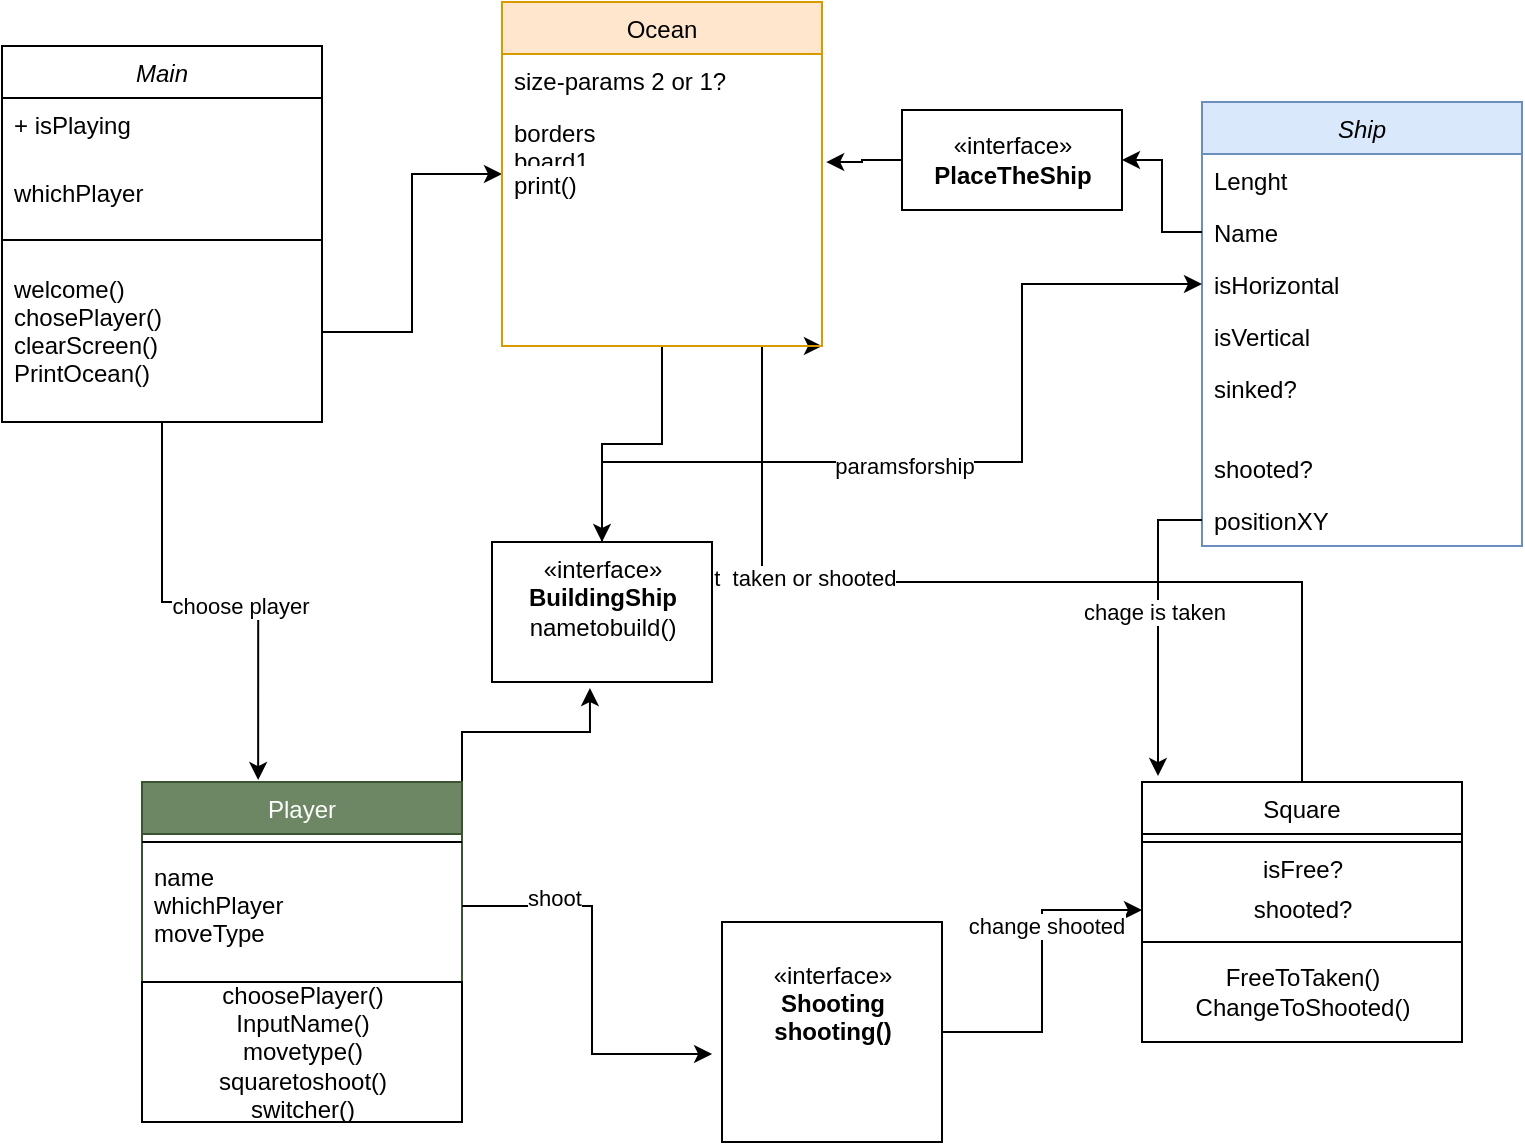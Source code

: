 <mxfile version="13.1.3" type="github"><diagram id="C5RBs43oDa-KdzZeNtuy" name="Page-1"><mxGraphModel dx="868" dy="1663" grid="1" gridSize="10" guides="1" tooltips="1" connect="1" arrows="1" fold="1" page="1" pageScale="1" pageWidth="827" pageHeight="1169" math="0" shadow="0"><root><mxCell id="WIyWlLk6GJQsqaUBKTNV-0"/><mxCell id="WIyWlLk6GJQsqaUBKTNV-1" parent="WIyWlLk6GJQsqaUBKTNV-0"/><mxCell id="M4r6PWMwkZZLlyZ0oZdG-39" style="edgeStyle=orthogonalEdgeStyle;rounded=0;orthogonalLoop=1;jettySize=auto;html=1;exitX=1;exitY=0;exitDx=0;exitDy=0;entryX=0.445;entryY=1.043;entryDx=0;entryDy=0;entryPerimeter=0;" edge="1" parent="WIyWlLk6GJQsqaUBKTNV-1" source="zkfFHV4jXpPFQw0GAbJ--6" target="M4r6PWMwkZZLlyZ0oZdG-37"><mxGeometry relative="1" as="geometry"/></mxCell><mxCell id="zkfFHV4jXpPFQw0GAbJ--6" value="Player" style="swimlane;fontStyle=0;align=center;verticalAlign=top;childLayout=stackLayout;horizontal=1;startSize=26;horizontalStack=0;resizeParent=1;resizeLast=0;collapsible=1;marginBottom=0;rounded=0;shadow=0;strokeWidth=1;fillColor=#6d8764;strokeColor=#3A5431;fontColor=#ffffff;" parent="WIyWlLk6GJQsqaUBKTNV-1" vertex="1"><mxGeometry x="120" y="360" width="160" height="160" as="geometry"><mxRectangle x="130" y="380" width="160" height="26" as="alternateBounds"/></mxGeometry></mxCell><mxCell id="zkfFHV4jXpPFQw0GAbJ--9" value="" style="line;html=1;strokeWidth=1;align=left;verticalAlign=middle;spacingTop=-1;spacingLeft=3;spacingRight=3;rotatable=0;labelPosition=right;points=[];portConstraint=eastwest;" parent="zkfFHV4jXpPFQw0GAbJ--6" vertex="1"><mxGeometry y="26" width="160" height="8" as="geometry"/></mxCell><mxCell id="zkfFHV4jXpPFQw0GAbJ--8" value="name&#10;whichPlayer&#10;moveType" style="text;align=left;verticalAlign=top;spacingLeft=4;spacingRight=4;overflow=hidden;rotatable=0;points=[[0,0.5],[1,0.5]];portConstraint=eastwest;rounded=0;shadow=0;html=0;" parent="zkfFHV4jXpPFQw0GAbJ--6" vertex="1"><mxGeometry y="34" width="160" height="56" as="geometry"/></mxCell><mxCell id="M4r6PWMwkZZLlyZ0oZdG-29" style="edgeStyle=orthogonalEdgeStyle;rounded=0;orthogonalLoop=1;jettySize=auto;html=1;" edge="1" parent="WIyWlLk6GJQsqaUBKTNV-1" source="M4r6PWMwkZZLlyZ0oZdG-16" target="M4r6PWMwkZZLlyZ0oZdG-18"><mxGeometry relative="1" as="geometry"/></mxCell><mxCell id="M4r6PWMwkZZLlyZ0oZdG-35" value="change shooted" style="edgeLabel;html=1;align=center;verticalAlign=middle;resizable=0;points=[];" vertex="1" connectable="0" parent="M4r6PWMwkZZLlyZ0oZdG-29"><mxGeometry x="0.28" y="-2" relative="1" as="geometry"><mxPoint as="offset"/></mxGeometry></mxCell><mxCell id="M4r6PWMwkZZLlyZ0oZdG-16" value="«interface»&lt;br&gt;&lt;b&gt;Shooting&lt;br&gt;shooting()&lt;br&gt;&lt;br&gt;&lt;br&gt;&lt;/b&gt;" style="html=1;" vertex="1" parent="WIyWlLk6GJQsqaUBKTNV-1"><mxGeometry x="410" y="430" width="110" height="110" as="geometry"/></mxCell><mxCell id="M4r6PWMwkZZLlyZ0oZdG-19" value="FreeToTaken()&lt;br&gt;ChangeToShooted()" style="html=1;" vertex="1" parent="WIyWlLk6GJQsqaUBKTNV-1"><mxGeometry x="620" y="440" width="160" height="50" as="geometry"/></mxCell><mxCell id="M4r6PWMwkZZLlyZ0oZdG-26" style="edgeStyle=orthogonalEdgeStyle;rounded=0;orthogonalLoop=1;jettySize=auto;html=1;exitX=0.5;exitY=1;exitDx=0;exitDy=0;entryX=0.363;entryY=-0.006;entryDx=0;entryDy=0;entryPerimeter=0;" edge="1" parent="WIyWlLk6GJQsqaUBKTNV-1" source="M4r6PWMwkZZLlyZ0oZdG-1" target="zkfFHV4jXpPFQw0GAbJ--6"><mxGeometry relative="1" as="geometry"/></mxCell><mxCell id="M4r6PWMwkZZLlyZ0oZdG-36" value="choose player" style="edgeLabel;html=1;align=center;verticalAlign=middle;resizable=0;points=[];" vertex="1" connectable="0" parent="M4r6PWMwkZZLlyZ0oZdG-26"><mxGeometry x="0.136" y="-2" relative="1" as="geometry"><mxPoint as="offset"/></mxGeometry></mxCell><mxCell id="M4r6PWMwkZZLlyZ0oZdG-1" value="Main" style="swimlane;fontStyle=2;align=center;verticalAlign=top;childLayout=stackLayout;horizontal=1;startSize=26;horizontalStack=0;resizeParent=1;resizeLast=0;collapsible=1;marginBottom=0;rounded=0;shadow=0;strokeWidth=1;" vertex="1" parent="WIyWlLk6GJQsqaUBKTNV-1"><mxGeometry x="50" y="-8" width="160" height="188" as="geometry"><mxRectangle x="230" y="140" width="160" height="26" as="alternateBounds"/></mxGeometry></mxCell><mxCell id="M4r6PWMwkZZLlyZ0oZdG-10" value="+ isPlaying&#10;" style="text;strokeColor=none;fillColor=none;align=left;verticalAlign=top;spacingLeft=4;spacingRight=4;overflow=hidden;rotatable=0;points=[[0,0.5],[1,0.5]];portConstraint=eastwest;" vertex="1" parent="M4r6PWMwkZZLlyZ0oZdG-1"><mxGeometry y="26" width="160" height="34" as="geometry"/></mxCell><mxCell id="M4r6PWMwkZZLlyZ0oZdG-11" value="whichPlayer" style="text;strokeColor=none;fillColor=none;align=left;verticalAlign=top;spacingLeft=4;spacingRight=4;overflow=hidden;rotatable=0;points=[[0,0.5],[1,0.5]];portConstraint=eastwest;" vertex="1" parent="M4r6PWMwkZZLlyZ0oZdG-1"><mxGeometry y="60" width="160" height="26" as="geometry"/></mxCell><mxCell id="M4r6PWMwkZZLlyZ0oZdG-5" value="" style="line;html=1;strokeWidth=1;align=left;verticalAlign=middle;spacingTop=-1;spacingLeft=3;spacingRight=3;rotatable=0;labelPosition=right;points=[];portConstraint=eastwest;" vertex="1" parent="M4r6PWMwkZZLlyZ0oZdG-1"><mxGeometry y="86" width="160" height="22" as="geometry"/></mxCell><mxCell id="M4r6PWMwkZZLlyZ0oZdG-6" value="welcome()&#10;chosePlayer()&#10;clearScreen()&#10;PrintOcean()" style="text;align=left;verticalAlign=top;spacingLeft=4;spacingRight=4;overflow=hidden;rotatable=0;points=[[0,0.5],[1,0.5]];portConstraint=eastwest;" vertex="1" parent="M4r6PWMwkZZLlyZ0oZdG-1"><mxGeometry y="108" width="160" height="70" as="geometry"/></mxCell><mxCell id="M4r6PWMwkZZLlyZ0oZdG-25" style="edgeStyle=orthogonalEdgeStyle;rounded=0;orthogonalLoop=1;jettySize=auto;html=1;entryX=0;entryY=0.5;entryDx=0;entryDy=0;" edge="1" parent="WIyWlLk6GJQsqaUBKTNV-1" source="M4r6PWMwkZZLlyZ0oZdG-6" target="zkfFHV4jXpPFQw0GAbJ--17"><mxGeometry relative="1" as="geometry"/></mxCell><mxCell id="zkfFHV4jXpPFQw0GAbJ--0" value="Ship" style="swimlane;fontStyle=2;align=center;verticalAlign=top;childLayout=stackLayout;horizontal=1;startSize=26;horizontalStack=0;resizeParent=1;resizeLast=0;collapsible=1;marginBottom=0;rounded=0;shadow=0;strokeWidth=1;fillColor=#dae8fc;strokeColor=#6c8ebf;" parent="WIyWlLk6GJQsqaUBKTNV-1" vertex="1"><mxGeometry x="650" y="20" width="160" height="222" as="geometry"><mxRectangle x="230" y="140" width="160" height="26" as="alternateBounds"/></mxGeometry></mxCell><mxCell id="zkfFHV4jXpPFQw0GAbJ--1" value="Lenght" style="text;align=left;verticalAlign=top;spacingLeft=4;spacingRight=4;overflow=hidden;rotatable=0;points=[[0,0.5],[1,0.5]];portConstraint=eastwest;" parent="zkfFHV4jXpPFQw0GAbJ--0" vertex="1"><mxGeometry y="26" width="160" height="26" as="geometry"/></mxCell><mxCell id="zkfFHV4jXpPFQw0GAbJ--2" value="Name" style="text;align=left;verticalAlign=top;spacingLeft=4;spacingRight=4;overflow=hidden;rotatable=0;points=[[0,0.5],[1,0.5]];portConstraint=eastwest;rounded=0;shadow=0;html=0;" parent="zkfFHV4jXpPFQw0GAbJ--0" vertex="1"><mxGeometry y="52" width="160" height="26" as="geometry"/></mxCell><mxCell id="M4r6PWMwkZZLlyZ0oZdG-12" value="isHorizontal" style="text;strokeColor=none;fillColor=none;align=left;verticalAlign=top;spacingLeft=4;spacingRight=4;overflow=hidden;rotatable=0;points=[[0,0.5],[1,0.5]];portConstraint=eastwest;" vertex="1" parent="zkfFHV4jXpPFQw0GAbJ--0"><mxGeometry y="78" width="160" height="26" as="geometry"/></mxCell><mxCell id="M4r6PWMwkZZLlyZ0oZdG-13" value="isVertical" style="text;strokeColor=none;fillColor=none;align=left;verticalAlign=top;spacingLeft=4;spacingRight=4;overflow=hidden;rotatable=0;points=[[0,0.5],[1,0.5]];portConstraint=eastwest;" vertex="1" parent="zkfFHV4jXpPFQw0GAbJ--0"><mxGeometry y="104" width="160" height="26" as="geometry"/></mxCell><mxCell id="M4r6PWMwkZZLlyZ0oZdG-14" value="sinked?" style="text;strokeColor=none;fillColor=none;align=left;verticalAlign=top;spacingLeft=4;spacingRight=4;overflow=hidden;rotatable=0;points=[[0,0.5],[1,0.5]];portConstraint=eastwest;" vertex="1" parent="zkfFHV4jXpPFQw0GAbJ--0"><mxGeometry y="130" width="160" height="40" as="geometry"/></mxCell><mxCell id="M4r6PWMwkZZLlyZ0oZdG-15" value="shooted?" style="text;strokeColor=none;fillColor=none;align=left;verticalAlign=top;spacingLeft=4;spacingRight=4;overflow=hidden;rotatable=0;points=[[0,0.5],[1,0.5]];portConstraint=eastwest;" vertex="1" parent="zkfFHV4jXpPFQw0GAbJ--0"><mxGeometry y="170" width="160" height="26" as="geometry"/></mxCell><mxCell id="M4r6PWMwkZZLlyZ0oZdG-21" value="positionXY" style="text;strokeColor=none;fillColor=none;align=left;verticalAlign=top;spacingLeft=4;spacingRight=4;overflow=hidden;rotatable=0;points=[[0,0.5],[1,0.5]];portConstraint=eastwest;" vertex="1" parent="zkfFHV4jXpPFQw0GAbJ--0"><mxGeometry y="196" width="160" height="26" as="geometry"/></mxCell><mxCell id="M4r6PWMwkZZLlyZ0oZdG-30" style="edgeStyle=orthogonalEdgeStyle;rounded=0;orthogonalLoop=1;jettySize=auto;html=1;entryX=1;entryY=1;entryDx=0;entryDy=0;" edge="1" parent="WIyWlLk6GJQsqaUBKTNV-1" source="zkfFHV4jXpPFQw0GAbJ--13" target="zkfFHV4jXpPFQw0GAbJ--17"><mxGeometry relative="1" as="geometry"><Array as="points"><mxPoint x="700" y="260"/><mxPoint x="430" y="260"/></Array></mxGeometry></mxCell><mxCell id="M4r6PWMwkZZLlyZ0oZdG-33" value="print&amp;nbsp; taken or shooted" style="edgeLabel;html=1;align=center;verticalAlign=middle;resizable=0;points=[];" vertex="1" connectable="0" parent="M4r6PWMwkZZLlyZ0oZdG-30"><mxGeometry x="0.383" y="-2" relative="1" as="geometry"><mxPoint as="offset"/></mxGeometry></mxCell><mxCell id="zkfFHV4jXpPFQw0GAbJ--13" value="Square" style="swimlane;fontStyle=0;align=center;verticalAlign=top;childLayout=stackLayout;horizontal=1;startSize=26;horizontalStack=0;resizeParent=1;resizeLast=0;collapsible=1;marginBottom=0;rounded=0;shadow=0;strokeWidth=1;" parent="WIyWlLk6GJQsqaUBKTNV-1" vertex="1"><mxGeometry x="620" y="360" width="160" height="80" as="geometry"><mxRectangle x="340" y="380" width="170" height="26" as="alternateBounds"/></mxGeometry></mxCell><mxCell id="zkfFHV4jXpPFQw0GAbJ--15" value="" style="line;html=1;strokeWidth=1;align=left;verticalAlign=middle;spacingTop=-1;spacingLeft=3;spacingRight=3;rotatable=0;labelPosition=right;points=[];portConstraint=eastwest;" parent="zkfFHV4jXpPFQw0GAbJ--13" vertex="1"><mxGeometry y="26" width="160" height="8" as="geometry"/></mxCell><mxCell id="M4r6PWMwkZZLlyZ0oZdG-17" value="isFree?" style="text;html=1;align=center;verticalAlign=middle;resizable=0;points=[];autosize=1;" vertex="1" parent="zkfFHV4jXpPFQw0GAbJ--13"><mxGeometry y="34" width="160" height="20" as="geometry"/></mxCell><mxCell id="M4r6PWMwkZZLlyZ0oZdG-18" value="shooted?" style="text;html=1;align=center;verticalAlign=middle;resizable=0;points=[];autosize=1;" vertex="1" parent="zkfFHV4jXpPFQw0GAbJ--13"><mxGeometry y="54" width="160" height="20" as="geometry"/></mxCell><mxCell id="M4r6PWMwkZZLlyZ0oZdG-28" style="edgeStyle=orthogonalEdgeStyle;rounded=0;orthogonalLoop=1;jettySize=auto;html=1;entryX=-0.045;entryY=0.6;entryDx=0;entryDy=0;entryPerimeter=0;" edge="1" parent="WIyWlLk6GJQsqaUBKTNV-1" source="zkfFHV4jXpPFQw0GAbJ--8" target="M4r6PWMwkZZLlyZ0oZdG-16"><mxGeometry relative="1" as="geometry"/></mxCell><mxCell id="M4r6PWMwkZZLlyZ0oZdG-34" value="shoot" style="edgeLabel;html=1;align=center;verticalAlign=middle;resizable=0;points=[];" vertex="1" connectable="0" parent="M4r6PWMwkZZLlyZ0oZdG-28"><mxGeometry x="-0.537" y="4" relative="1" as="geometry"><mxPoint as="offset"/></mxGeometry></mxCell><mxCell id="M4r6PWMwkZZLlyZ0oZdG-31" style="edgeStyle=orthogonalEdgeStyle;rounded=0;orthogonalLoop=1;jettySize=auto;html=1;entryX=0.05;entryY=-0.037;entryDx=0;entryDy=0;entryPerimeter=0;" edge="1" parent="WIyWlLk6GJQsqaUBKTNV-1" source="M4r6PWMwkZZLlyZ0oZdG-21" target="zkfFHV4jXpPFQw0GAbJ--13"><mxGeometry relative="1" as="geometry"/></mxCell><mxCell id="M4r6PWMwkZZLlyZ0oZdG-32" value="chage is taken" style="edgeLabel;html=1;align=center;verticalAlign=middle;resizable=0;points=[];" vertex="1" connectable="0" parent="M4r6PWMwkZZLlyZ0oZdG-31"><mxGeometry x="-0.094" y="-2" relative="1" as="geometry"><mxPoint as="offset"/></mxGeometry></mxCell><mxCell id="M4r6PWMwkZZLlyZ0oZdG-40" style="edgeStyle=orthogonalEdgeStyle;rounded=0;orthogonalLoop=1;jettySize=auto;html=1;entryX=0;entryY=0.5;entryDx=0;entryDy=0;" edge="1" parent="WIyWlLk6GJQsqaUBKTNV-1" source="M4r6PWMwkZZLlyZ0oZdG-37" target="M4r6PWMwkZZLlyZ0oZdG-12"><mxGeometry relative="1" as="geometry"><Array as="points"><mxPoint x="350" y="200"/><mxPoint x="560" y="200"/><mxPoint x="560" y="111"/></Array></mxGeometry></mxCell><mxCell id="M4r6PWMwkZZLlyZ0oZdG-41" value="paramsforship" style="edgeLabel;html=1;align=center;verticalAlign=middle;resizable=0;points=[];" vertex="1" connectable="0" parent="M4r6PWMwkZZLlyZ0oZdG-40"><mxGeometry x="-0.11" y="-2" relative="1" as="geometry"><mxPoint as="offset"/></mxGeometry></mxCell><mxCell id="M4r6PWMwkZZLlyZ0oZdG-37" value="«interface»&lt;br&gt;&lt;b&gt;BuildingShip&lt;br&gt;&lt;/b&gt;nametobuild()&lt;br&gt;&lt;br&gt;" style="html=1;" vertex="1" parent="WIyWlLk6GJQsqaUBKTNV-1"><mxGeometry x="295" y="240" width="110" height="70" as="geometry"/></mxCell><mxCell id="M4r6PWMwkZZLlyZ0oZdG-23" value="choosePlayer()&lt;br&gt;InputName()&lt;br&gt;movetype()&lt;br&gt;squaretoshoot()&lt;br&gt;switcher()" style="html=1;" vertex="1" parent="WIyWlLk6GJQsqaUBKTNV-1"><mxGeometry x="120" y="460" width="160" height="70" as="geometry"/></mxCell><mxCell id="M4r6PWMwkZZLlyZ0oZdG-47" style="edgeStyle=orthogonalEdgeStyle;rounded=0;orthogonalLoop=1;jettySize=auto;html=1;entryX=1.013;entryY=0.028;entryDx=0;entryDy=0;entryPerimeter=0;" edge="1" parent="WIyWlLk6GJQsqaUBKTNV-1" source="M4r6PWMwkZZLlyZ0oZdG-44" target="zkfFHV4jXpPFQw0GAbJ--24"><mxGeometry relative="1" as="geometry"/></mxCell><mxCell id="M4r6PWMwkZZLlyZ0oZdG-44" value="«interface»&lt;br&gt;&lt;b&gt;PlaceTheShip&lt;/b&gt;" style="html=1;" vertex="1" parent="WIyWlLk6GJQsqaUBKTNV-1"><mxGeometry x="500" y="24" width="110" height="50" as="geometry"/></mxCell><mxCell id="M4r6PWMwkZZLlyZ0oZdG-45" value="" style="edgeStyle=orthogonalEdgeStyle;rounded=0;orthogonalLoop=1;jettySize=auto;html=1;" edge="1" parent="WIyWlLk6GJQsqaUBKTNV-1" source="zkfFHV4jXpPFQw0GAbJ--17" target="M4r6PWMwkZZLlyZ0oZdG-37"><mxGeometry relative="1" as="geometry"/></mxCell><mxCell id="zkfFHV4jXpPFQw0GAbJ--17" value="Ocean" style="swimlane;fontStyle=0;align=center;verticalAlign=top;childLayout=stackLayout;horizontal=1;startSize=26;horizontalStack=0;resizeParent=1;resizeLast=0;collapsible=1;marginBottom=0;rounded=0;shadow=0;strokeWidth=1;fillColor=#ffe6cc;strokeColor=#d79b00;" parent="WIyWlLk6GJQsqaUBKTNV-1" vertex="1"><mxGeometry x="300" y="-30" width="160" height="172" as="geometry"><mxRectangle x="550" y="140" width="160" height="26" as="alternateBounds"/></mxGeometry></mxCell><mxCell id="zkfFHV4jXpPFQw0GAbJ--19" value="size-params 2 or 1?" style="text;align=left;verticalAlign=top;spacingLeft=4;spacingRight=4;overflow=hidden;rotatable=0;points=[[0,0.5],[1,0.5]];portConstraint=eastwest;rounded=0;shadow=0;html=0;" parent="zkfFHV4jXpPFQw0GAbJ--17" vertex="1"><mxGeometry y="26" width="160" height="26" as="geometry"/></mxCell><mxCell id="zkfFHV4jXpPFQw0GAbJ--21" value="borders&#10;board1&#10;board2" style="text;align=left;verticalAlign=top;spacingLeft=4;spacingRight=4;overflow=hidden;rotatable=0;points=[[0,0.5],[1,0.5]];portConstraint=eastwest;rounded=0;shadow=0;html=0;" parent="zkfFHV4jXpPFQw0GAbJ--17" vertex="1"><mxGeometry y="52" width="160" height="26" as="geometry"/></mxCell><mxCell id="zkfFHV4jXpPFQw0GAbJ--24" value="print()" style="text;align=left;verticalAlign=top;spacingLeft=4;spacingRight=4;overflow=hidden;rotatable=0;points=[[0,0.5],[1,0.5]];portConstraint=eastwest;" parent="zkfFHV4jXpPFQw0GAbJ--17" vertex="1"><mxGeometry y="78" width="160" height="72" as="geometry"/></mxCell><mxCell id="M4r6PWMwkZZLlyZ0oZdG-46" style="edgeStyle=orthogonalEdgeStyle;rounded=0;orthogonalLoop=1;jettySize=auto;html=1;" edge="1" parent="WIyWlLk6GJQsqaUBKTNV-1" source="zkfFHV4jXpPFQw0GAbJ--2" target="M4r6PWMwkZZLlyZ0oZdG-44"><mxGeometry relative="1" as="geometry"/></mxCell></root></mxGraphModel></diagram></mxfile>